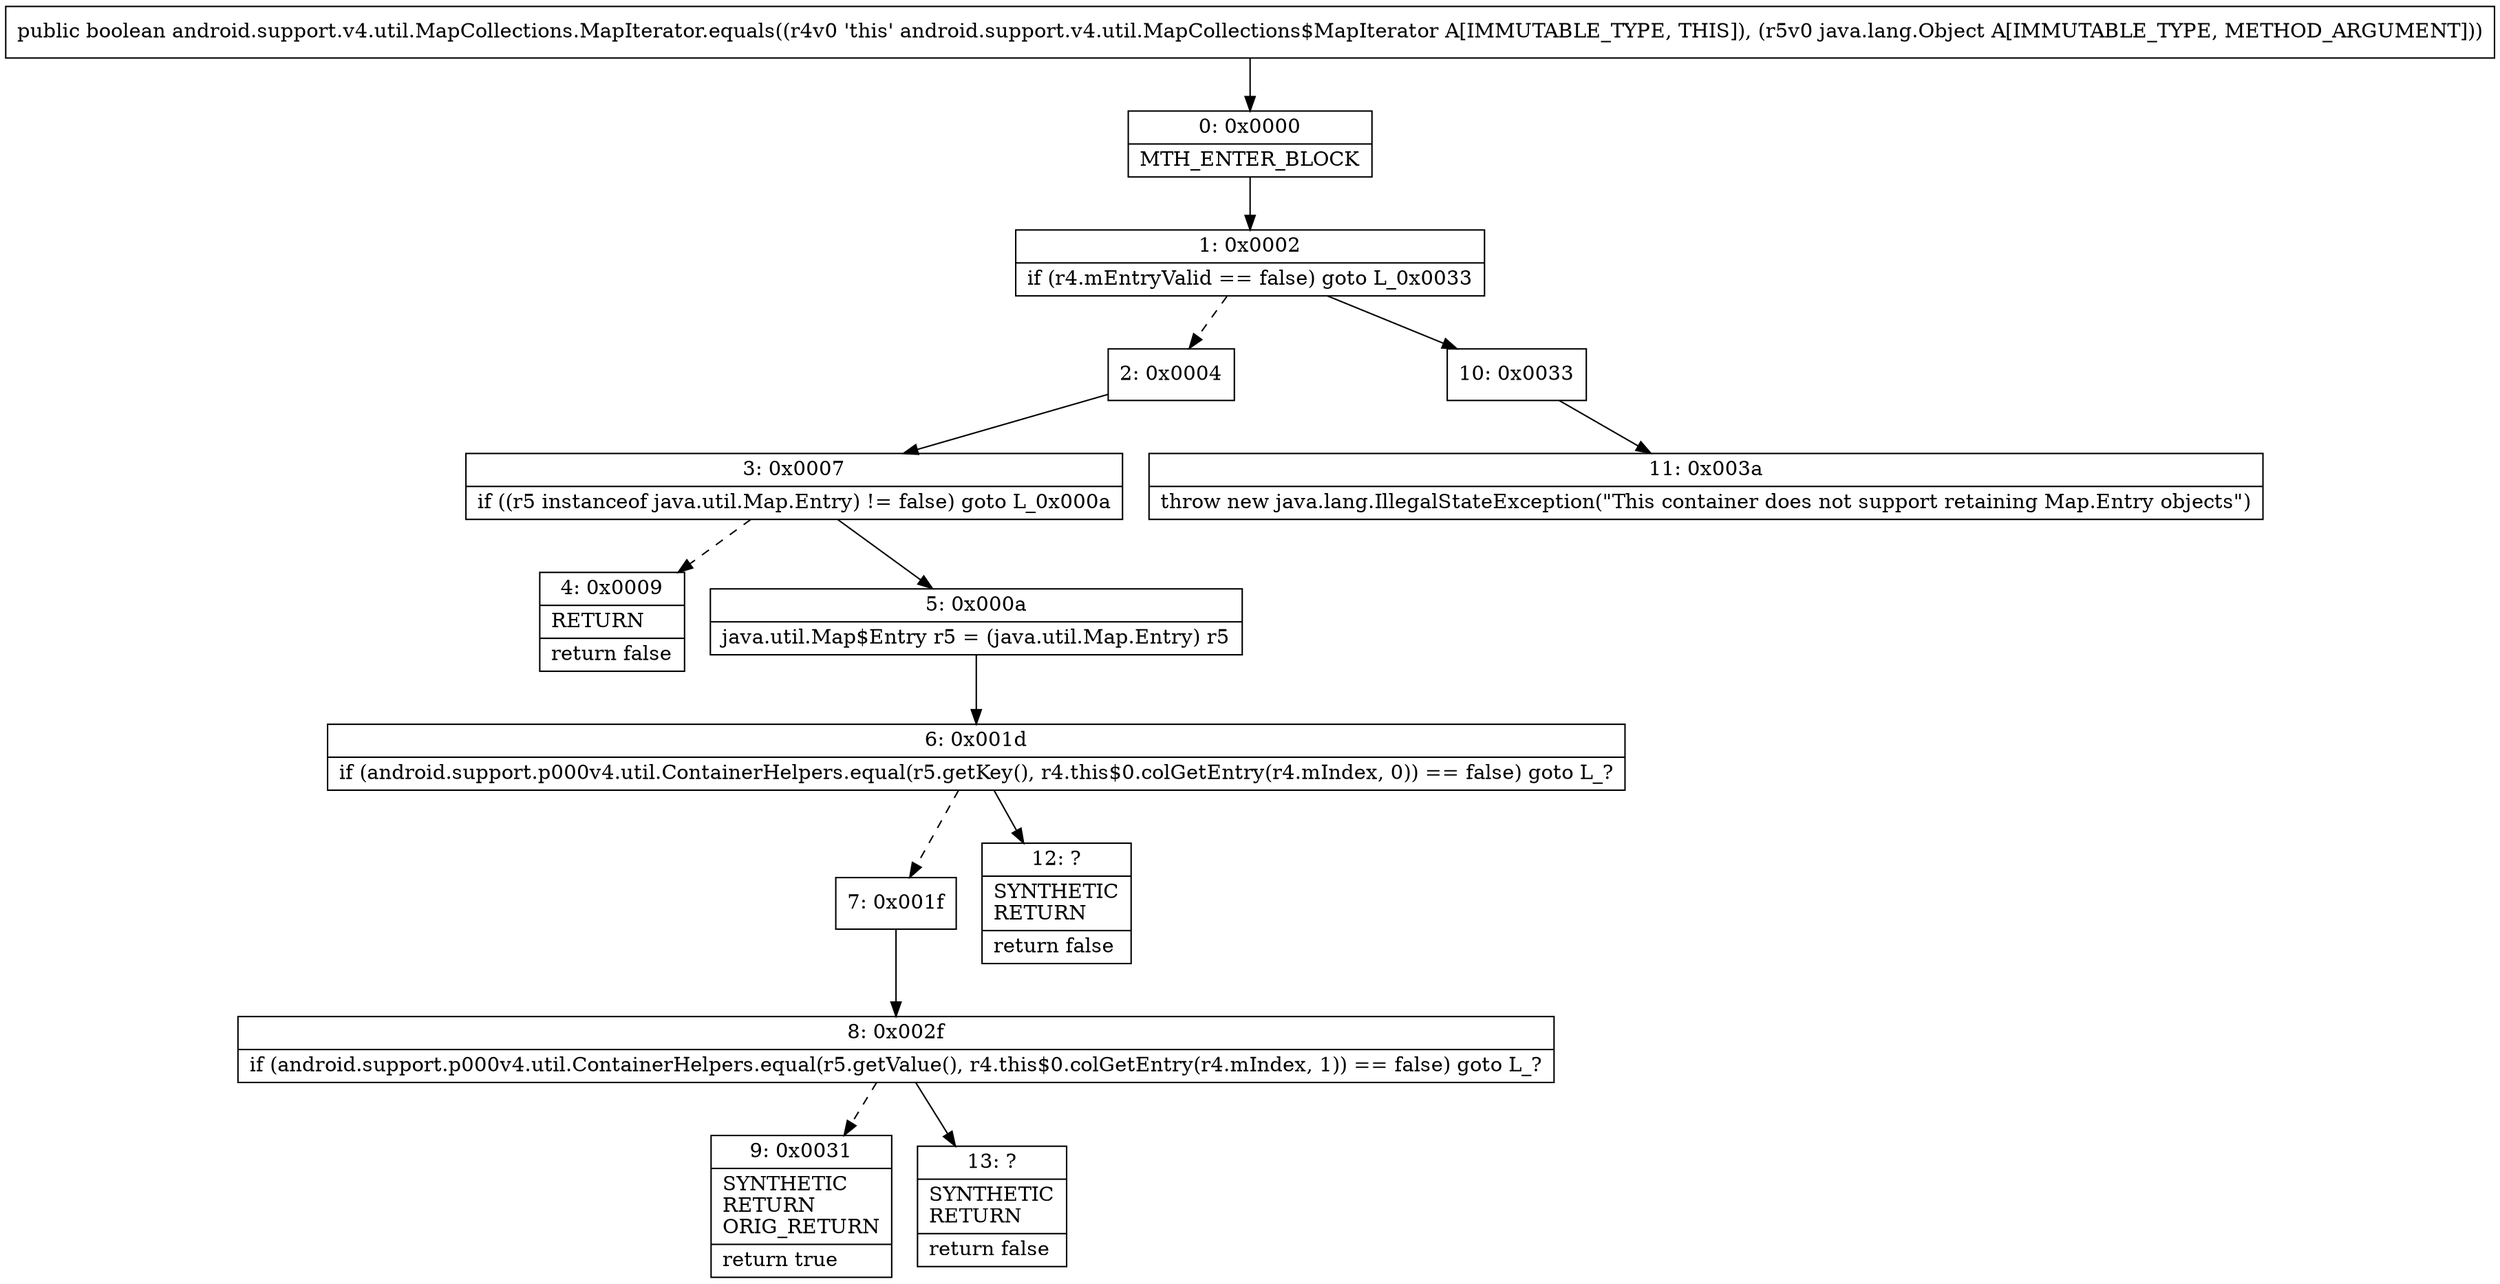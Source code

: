 digraph "CFG forandroid.support.v4.util.MapCollections.MapIterator.equals(Ljava\/lang\/Object;)Z" {
Node_0 [shape=record,label="{0\:\ 0x0000|MTH_ENTER_BLOCK\l}"];
Node_1 [shape=record,label="{1\:\ 0x0002|if (r4.mEntryValid == false) goto L_0x0033\l}"];
Node_2 [shape=record,label="{2\:\ 0x0004}"];
Node_3 [shape=record,label="{3\:\ 0x0007|if ((r5 instanceof java.util.Map.Entry) != false) goto L_0x000a\l}"];
Node_4 [shape=record,label="{4\:\ 0x0009|RETURN\l|return false\l}"];
Node_5 [shape=record,label="{5\:\ 0x000a|java.util.Map$Entry r5 = (java.util.Map.Entry) r5\l}"];
Node_6 [shape=record,label="{6\:\ 0x001d|if (android.support.p000v4.util.ContainerHelpers.equal(r5.getKey(), r4.this$0.colGetEntry(r4.mIndex, 0)) == false) goto L_?\l}"];
Node_7 [shape=record,label="{7\:\ 0x001f}"];
Node_8 [shape=record,label="{8\:\ 0x002f|if (android.support.p000v4.util.ContainerHelpers.equal(r5.getValue(), r4.this$0.colGetEntry(r4.mIndex, 1)) == false) goto L_?\l}"];
Node_9 [shape=record,label="{9\:\ 0x0031|SYNTHETIC\lRETURN\lORIG_RETURN\l|return true\l}"];
Node_10 [shape=record,label="{10\:\ 0x0033}"];
Node_11 [shape=record,label="{11\:\ 0x003a|throw new java.lang.IllegalStateException(\"This container does not support retaining Map.Entry objects\")\l}"];
Node_12 [shape=record,label="{12\:\ ?|SYNTHETIC\lRETURN\l|return false\l}"];
Node_13 [shape=record,label="{13\:\ ?|SYNTHETIC\lRETURN\l|return false\l}"];
MethodNode[shape=record,label="{public boolean android.support.v4.util.MapCollections.MapIterator.equals((r4v0 'this' android.support.v4.util.MapCollections$MapIterator A[IMMUTABLE_TYPE, THIS]), (r5v0 java.lang.Object A[IMMUTABLE_TYPE, METHOD_ARGUMENT])) }"];
MethodNode -> Node_0;
Node_0 -> Node_1;
Node_1 -> Node_2[style=dashed];
Node_1 -> Node_10;
Node_2 -> Node_3;
Node_3 -> Node_4[style=dashed];
Node_3 -> Node_5;
Node_5 -> Node_6;
Node_6 -> Node_7[style=dashed];
Node_6 -> Node_12;
Node_7 -> Node_8;
Node_8 -> Node_9[style=dashed];
Node_8 -> Node_13;
Node_10 -> Node_11;
}

